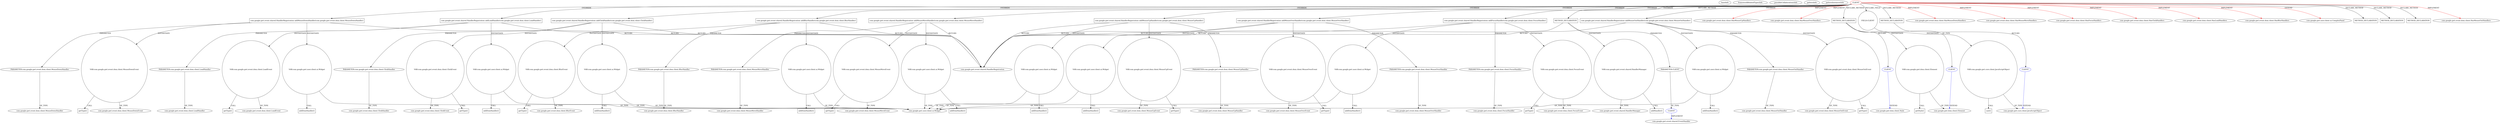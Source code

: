 digraph {
baseInfo[graphId=616,category="pattern",isAnonymous=false,possibleRelation=true]
frameworkRelatedTypesInfo[0="com.google.gwt.event.dom.client.HasBlurHandlers",1="com.google.gwt.event.dom.client.HasMouseUpHandlers",2="com.google.gwt.event.dom.client.HasMouseOverHandlers",3="com.google.gwt.user.client.ui.ComplexPanel",4="com.google.gwt.event.dom.client.HasLoadHandlers",5="com.google.gwt.event.dom.client.HasClickHandlers",6="com.google.gwt.event.dom.client.HasMouseOutHandlers",7="com.google.gwt.event.dom.client.HasMouseMoveHandlers",8="com.google.gwt.event.dom.client.HasFocusHandlers",9="com.google.gwt.event.dom.client.HasMouseDownHandlers"]
possibleCollaborationsInfo[0="616~PARAMETER_TYPE_DECLARATION-CLIENT_METHOD_DECLARATION-~com.google.gwt.event.dom.client.HasBlurHandlers com.google.gwt.event.dom.client.HasMouseUpHandlers com.google.gwt.event.dom.client.HasMouseOverHandlers com.google.gwt.user.client.ui.ComplexPanel com.google.gwt.event.dom.client.HasLoadHandlers com.google.gwt.event.dom.client.HasClickHandlers com.google.gwt.event.dom.client.HasMouseOutHandlers com.google.gwt.event.dom.client.HasMouseMoveHandlers com.google.gwt.event.dom.client.HasFocusHandlers com.google.gwt.event.dom.client.HasMouseDownHandlers ~com.google.gwt.event.shared.EventHandler ~false~false",1="616~RETURN_TYPE_DECLARATION-CLIENT_METHOD_DECLARATION-~com.google.gwt.event.dom.client.HasBlurHandlers com.google.gwt.event.dom.client.HasMouseUpHandlers com.google.gwt.event.dom.client.HasMouseOverHandlers com.google.gwt.user.client.ui.ComplexPanel com.google.gwt.event.dom.client.HasLoadHandlers com.google.gwt.event.dom.client.HasClickHandlers com.google.gwt.event.dom.client.HasMouseOutHandlers com.google.gwt.event.dom.client.HasMouseMoveHandlers com.google.gwt.event.dom.client.HasFocusHandlers com.google.gwt.event.dom.client.HasMouseDownHandlers ~com.google.gwt.dom.client.Style ~false~false",2="616~FIELD_TYPE_DECLARATION-~com.google.gwt.event.dom.client.HasBlurHandlers com.google.gwt.event.dom.client.HasMouseUpHandlers com.google.gwt.event.dom.client.HasMouseOverHandlers com.google.gwt.user.client.ui.ComplexPanel com.google.gwt.event.dom.client.HasLoadHandlers com.google.gwt.event.dom.client.HasClickHandlers com.google.gwt.event.dom.client.HasMouseOutHandlers com.google.gwt.event.dom.client.HasMouseMoveHandlers com.google.gwt.event.dom.client.HasFocusHandlers com.google.gwt.event.dom.client.HasMouseDownHandlers ~com.google.gwt.dom.client.Element ~false~false",3="616~RETURN_TYPE_DECLARATION-CLIENT_METHOD_DECLARATION-~com.google.gwt.event.dom.client.HasBlurHandlers com.google.gwt.event.dom.client.HasMouseUpHandlers com.google.gwt.event.dom.client.HasMouseOverHandlers com.google.gwt.user.client.ui.ComplexPanel com.google.gwt.event.dom.client.HasLoadHandlers com.google.gwt.event.dom.client.HasClickHandlers com.google.gwt.event.dom.client.HasMouseOutHandlers com.google.gwt.event.dom.client.HasMouseMoveHandlers com.google.gwt.event.dom.client.HasFocusHandlers com.google.gwt.event.dom.client.HasMouseDownHandlers ~com.google.gwt.core.client.JavaScriptObject ~false~false"]
patternInfo[frequency=3.0,patternRootClient=0]
patternInstancesInfo[0="mguiral-GwtSvgLib~/mguiral-GwtSvgLib/GwtSvgLib-master/src/gwt/html5/svg/client/user/ui/SVGSymbolWidget.java~SVGSymbolWidget~3998",1="mguiral-GwtSvgLib~/mguiral-GwtSvgLib/GwtSvgLib-master/src/gwt/html5/svg/client/user/ui/SVGGraphicalWidget.java~SVGGraphicalWidget~3974",2="mguiral-GwtSvgLib~/mguiral-GwtSvgLib/GwtSvgLib-master/src/gwt/html5/svg/client/user/ui/SVGSwitchWidget.java~SVGSwitchWidget~4001"]
47[label="com.google.gwt.event.dom.client.MouseDownHandler",vertexType="FRAMEWORK_INTERFACE_TYPE",isFrameworkType=false]
46[label="PARAMETER:com.google.gwt.event.dom.client.MouseDownHandler",vertexType="PARAMETER_DECLARATION",isFrameworkType=false]
44[label="com.google.gwt.event.shared.HandlerRegistration addMouseDownHandler(com.google.gwt.event.dom.client.MouseDownHandler)",vertexType="OVERRIDING_METHOD_DECLARATION",isFrameworkType=false,shape=box]
0[label="CLIENT",vertexType="ROOT_CLIENT_CLASS_DECLARATION",isFrameworkType=false,color=red]
6[label="com.google.gwt.event.dom.client.HasMouseUpHandlers",vertexType="FRAMEWORK_INTERFACE_TYPE",isFrameworkType=false]
7[label="com.google.gwt.event.dom.client.HasMouseOverHandlers",vertexType="FRAMEWORK_INTERFACE_TYPE",isFrameworkType=false]
11[label="FIELD:CLIENT",vertexType="FIELD_DECLARATION",isFrameworkType=false,shape=circle]
94[label="com.google.gwt.event.shared.HandlerRegistration addLoadHandler(com.google.gwt.event.dom.client.LoadHandler)",vertexType="OVERRIDING_METHOD_DECLARATION",isFrameworkType=false,shape=box]
34[label="com.google.gwt.event.shared.HandlerRegistration addClickHandler(com.google.gwt.event.dom.client.ClickHandler)",vertexType="OVERRIDING_METHOD_DECLARATION",isFrameworkType=false,shape=box]
41[label="VAR:com.google.gwt.event.dom.client.ClickEvent",vertexType="VARIABLE_EXPRESION",isFrameworkType=false,shape=circle]
43[label="com.google.gwt.event.dom.client.ClickEvent",vertexType="FRAMEWORK_CLASS_TYPE",isFrameworkType=false]
42[label="getType()",vertexType="INSIDE_CALL",isFrameworkType=false,shape=box]
36[label="PARAMETER:com.google.gwt.event.dom.client.ClickHandler",vertexType="PARAMETER_DECLARATION",isFrameworkType=false]
37[label="com.google.gwt.event.dom.client.ClickHandler",vertexType="FRAMEWORK_INTERFACE_TYPE",isFrameworkType=false]
5[label="com.google.gwt.event.dom.client.HasMouseDownHandlers",vertexType="FRAMEWORK_INTERFACE_TYPE",isFrameworkType=false]
8[label="com.google.gwt.event.dom.client.HasMouseMoveHandlers",vertexType="FRAMEWORK_INTERFACE_TYPE",isFrameworkType=false]
2[label="com.google.gwt.event.dom.client.HasFocusHandlers",vertexType="FRAMEWORK_INTERFACE_TYPE",isFrameworkType=false]
4[label="com.google.gwt.event.dom.client.HasClickHandlers",vertexType="FRAMEWORK_INTERFACE_TYPE",isFrameworkType=false]
10[label="com.google.gwt.event.dom.client.HasLoadHandlers",vertexType="FRAMEWORK_INTERFACE_TYPE",isFrameworkType=false]
3[label="com.google.gwt.event.dom.client.HasBlurHandlers",vertexType="FRAMEWORK_INTERFACE_TYPE",isFrameworkType=false]
98[label="VAR:com.google.gwt.user.client.ui.Widget",vertexType="VARIABLE_EXPRESION",isFrameworkType=false,shape=circle]
99[label="addDomHandler()",vertexType="INSIDE_CALL",isFrameworkType=false,shape=box]
24[label="com.google.gwt.event.shared.HandlerRegistration addBlurHandler(com.google.gwt.event.dom.client.BlurHandler)",vertexType="OVERRIDING_METHOD_DECLARATION",isFrameworkType=false,shape=box]
48[label="VAR:com.google.gwt.user.client.ui.Widget",vertexType="VARIABLE_EXPRESION",isFrameworkType=false,shape=circle]
49[label="addDomHandler()",vertexType="INSIDE_CALL",isFrameworkType=false,shape=box]
38[label="VAR:com.google.gwt.user.client.ui.Widget",vertexType="VARIABLE_EXPRESION",isFrameworkType=false,shape=circle]
39[label="addDomHandler()",vertexType="INSIDE_CALL",isFrameworkType=false,shape=box]
28[label="VAR:com.google.gwt.user.client.ui.Widget",vertexType="VARIABLE_EXPRESION",isFrameworkType=false,shape=circle]
29[label="addDomHandler()",vertexType="INSIDE_CALL",isFrameworkType=false,shape=box]
74[label="com.google.gwt.event.shared.HandlerRegistration addMouseMoveHandler(com.google.gwt.event.dom.client.MouseMoveHandler)",vertexType="OVERRIDING_METHOD_DECLARATION",isFrameworkType=false,shape=box]
76[label="PARAMETER:com.google.gwt.event.dom.client.MouseMoveHandler",vertexType="PARAMETER_DECLARATION",isFrameworkType=false]
77[label="com.google.gwt.event.dom.client.MouseMoveHandler",vertexType="FRAMEWORK_INTERFACE_TYPE",isFrameworkType=false]
78[label="VAR:com.google.gwt.user.client.ui.Widget",vertexType="VARIABLE_EXPRESION",isFrameworkType=false,shape=circle]
79[label="addDomHandler()",vertexType="INSIDE_CALL",isFrameworkType=false,shape=box]
54[label="com.google.gwt.event.shared.HandlerRegistration addMouseUpHandler(com.google.gwt.event.dom.client.MouseUpHandler)",vertexType="OVERRIDING_METHOD_DECLARATION",isFrameworkType=false,shape=box]
56[label="PARAMETER:com.google.gwt.event.dom.client.MouseUpHandler",vertexType="PARAMETER_DECLARATION",isFrameworkType=false]
57[label="com.google.gwt.event.dom.client.MouseUpHandler",vertexType="FRAMEWORK_INTERFACE_TYPE",isFrameworkType=false]
58[label="VAR:com.google.gwt.user.client.ui.Widget",vertexType="VARIABLE_EXPRESION",isFrameworkType=false,shape=circle]
59[label="addDomHandler()",vertexType="INSIDE_CALL",isFrameworkType=false,shape=box]
61[label="VAR:com.google.gwt.event.dom.client.MouseUpEvent",vertexType="VARIABLE_EXPRESION",isFrameworkType=false,shape=circle]
63[label="com.google.gwt.event.dom.client.MouseUpEvent",vertexType="FRAMEWORK_CLASS_TYPE",isFrameworkType=false]
62[label="getType()",vertexType="INSIDE_CALL",isFrameworkType=false,shape=box]
1[label="com.google.gwt.user.client.ui.ComplexPanel",vertexType="FRAMEWORK_CLASS_TYPE",isFrameworkType=false]
111[label="METHOD_DECLARATION",vertexType="CLIENT_METHOD_DECLARATION",isFrameworkType=false,shape=box]
117[label="VAR:com.google.gwt.dom.client.Element",vertexType="VARIABLE_EXPRESION",isFrameworkType=false,shape=circle]
114[label="VAR:com.google.gwt.core.client.JavaScriptObject",vertexType="VARIABLE_EXPRESION",isFrameworkType=false,shape=circle]
128[label="METHOD_DECLARATION",vertexType="CLIENT_METHOD_DECLARATION",isFrameworkType=false,shape=box]
133[label="VAR:com.google.gwt.event.shared.HandlerManager",vertexType="VARIABLE_EXPRESION",isFrameworkType=false,shape=circle]
134[label="addHandler()",vertexType="INSIDE_CALL",isFrameworkType=false,shape=box]
135[label="com.google.gwt.event.shared.HandlerManager",vertexType="FRAMEWORK_CLASS_TYPE",isFrameworkType=false]
130[label="PARAMETER:CLIENT",vertexType="PARAMETER_DECLARATION",isFrameworkType=false]
105[label="METHOD_DECLARATION",vertexType="CLIENT_METHOD_DECLARATION",isFrameworkType=false,shape=box]
120[label="METHOD_DECLARATION",vertexType="CLIENT_METHOD_DECLARATION",isFrameworkType=false,shape=box]
123[label="METHOD_DECLARATION",vertexType="CLIENT_METHOD_DECLARATION",isFrameworkType=false,shape=box]
109[label="METHOD_DECLARATION",vertexType="CLIENT_METHOD_DECLARATION",isFrameworkType=false,shape=box]
9[label="com.google.gwt.event.dom.client.HasMouseOutHandlers",vertexType="FRAMEWORK_INTERFACE_TYPE",isFrameworkType=false]
64[label="com.google.gwt.event.shared.HandlerRegistration addMouseOverHandler(com.google.gwt.event.dom.client.MouseOverHandler)",vertexType="OVERRIDING_METHOD_DECLARATION",isFrameworkType=false,shape=box]
68[label="VAR:com.google.gwt.user.client.ui.Widget",vertexType="VARIABLE_EXPRESION",isFrameworkType=false,shape=circle]
69[label="addDomHandler()",vertexType="INSIDE_CALL",isFrameworkType=false,shape=box]
71[label="VAR:com.google.gwt.event.dom.client.MouseOverEvent",vertexType="VARIABLE_EXPRESION",isFrameworkType=false,shape=circle]
72[label="getType()",vertexType="INSIDE_CALL",isFrameworkType=false,shape=box]
73[label="com.google.gwt.event.dom.client.MouseOverEvent",vertexType="FRAMEWORK_CLASS_TYPE",isFrameworkType=false]
31[label="VAR:com.google.gwt.event.dom.client.BlurEvent",vertexType="VARIABLE_EXPRESION",isFrameworkType=false,shape=circle]
32[label="getType()",vertexType="INSIDE_CALL",isFrameworkType=false,shape=box]
33[label="com.google.gwt.event.dom.client.BlurEvent",vertexType="FRAMEWORK_CLASS_TYPE",isFrameworkType=false]
101[label="VAR:com.google.gwt.event.dom.client.LoadEvent",vertexType="VARIABLE_EXPRESION",isFrameworkType=false,shape=circle]
102[label="getType()",vertexType="INSIDE_CALL",isFrameworkType=false,shape=box]
96[label="PARAMETER:com.google.gwt.event.dom.client.LoadHandler",vertexType="PARAMETER_DECLARATION",isFrameworkType=false]
97[label="com.google.gwt.event.dom.client.LoadHandler",vertexType="FRAMEWORK_INTERFACE_TYPE",isFrameworkType=false]
66[label="PARAMETER:com.google.gwt.event.dom.client.MouseOverHandler",vertexType="PARAMETER_DECLARATION",isFrameworkType=false]
67[label="com.google.gwt.event.dom.client.MouseOverHandler",vertexType="FRAMEWORK_INTERFACE_TYPE",isFrameworkType=false]
26[label="PARAMETER:com.google.gwt.event.dom.client.BlurHandler",vertexType="PARAMETER_DECLARATION",isFrameworkType=false]
27[label="com.google.gwt.event.dom.client.BlurHandler",vertexType="FRAMEWORK_INTERFACE_TYPE",isFrameworkType=false]
15[label="com.google.gwt.event.shared.HandlerRegistration",vertexType="FRAMEWORK_INTERFACE_TYPE",isFrameworkType=false]
103[label="com.google.gwt.event.dom.client.LoadEvent",vertexType="FRAMEWORK_CLASS_TYPE",isFrameworkType=false]
81[label="VAR:com.google.gwt.event.dom.client.MouseMoveEvent",vertexType="VARIABLE_EXPRESION",isFrameworkType=false,shape=circle]
82[label="getType()",vertexType="INSIDE_CALL",isFrameworkType=false,shape=box]
118[label="getStyle()",vertexType="INSIDE_CALL",isFrameworkType=false,shape=box]
83[label="com.google.gwt.event.dom.client.MouseMoveEvent",vertexType="FRAMEWORK_CLASS_TYPE",isFrameworkType=false]
14[label="com.google.gwt.event.shared.HandlerRegistration addFocusHandler(com.google.gwt.event.dom.client.FocusHandler)",vertexType="OVERRIDING_METHOD_DECLARATION",isFrameworkType=false,shape=box]
18[label="VAR:com.google.gwt.user.client.ui.Widget",vertexType="VARIABLE_EXPRESION",isFrameworkType=false,shape=circle]
16[label="PARAMETER:com.google.gwt.event.dom.client.FocusHandler",vertexType="PARAMETER_DECLARATION",isFrameworkType=false]
19[label="addDomHandler()",vertexType="INSIDE_CALL",isFrameworkType=false,shape=box]
17[label="com.google.gwt.event.dom.client.FocusHandler",vertexType="FRAMEWORK_INTERFACE_TYPE",isFrameworkType=false]
107[label="com.google.gwt.core.client.JavaScriptObject",vertexType="FRAMEWORK_CLASS_TYPE",isFrameworkType=false]
115[label="cast()",vertexType="INSIDE_CALL",isFrameworkType=false,shape=box]
21[label="VAR:com.google.gwt.event.dom.client.FocusEvent",vertexType="VARIABLE_EXPRESION",isFrameworkType=false,shape=circle]
22[label="getType()",vertexType="INSIDE_CALL",isFrameworkType=false,shape=box]
23[label="com.google.gwt.event.dom.client.FocusEvent",vertexType="FRAMEWORK_CLASS_TYPE",isFrameworkType=false]
20[label="com.google.gwt.user.client.ui.Widget",vertexType="FRAMEWORK_CLASS_TYPE",isFrameworkType=false]
88[label="VAR:com.google.gwt.user.client.ui.Widget",vertexType="VARIABLE_EXPRESION",isFrameworkType=false,shape=circle]
89[label="addDomHandler()",vertexType="INSIDE_CALL",isFrameworkType=false,shape=box]
51[label="VAR:com.google.gwt.event.dom.client.MouseDownEvent",vertexType="VARIABLE_EXPRESION",isFrameworkType=false,shape=circle]
53[label="com.google.gwt.event.dom.client.MouseDownEvent",vertexType="FRAMEWORK_CLASS_TYPE",isFrameworkType=false]
52[label="getType()",vertexType="INSIDE_CALL",isFrameworkType=false,shape=box]
84[label="com.google.gwt.event.shared.HandlerRegistration addMouseOutHandler(com.google.gwt.event.dom.client.MouseOutHandler)",vertexType="OVERRIDING_METHOD_DECLARATION",isFrameworkType=false,shape=box]
91[label="VAR:com.google.gwt.event.dom.client.MouseOutEvent",vertexType="VARIABLE_EXPRESION",isFrameworkType=false,shape=circle]
93[label="com.google.gwt.event.dom.client.MouseOutEvent",vertexType="FRAMEWORK_CLASS_TYPE",isFrameworkType=false]
92[label="getType()",vertexType="INSIDE_CALL",isFrameworkType=false,shape=box]
86[label="PARAMETER:com.google.gwt.event.dom.client.MouseOutHandler",vertexType="PARAMETER_DECLARATION",isFrameworkType=false]
87[label="com.google.gwt.event.dom.client.MouseOutHandler",vertexType="FRAMEWORK_INTERFACE_TYPE",isFrameworkType=false]
13[label="com.google.gwt.dom.client.Element",vertexType="FRAMEWORK_CLASS_TYPE",isFrameworkType=false]
131[label="CLIENT",vertexType="REFERENCE_CLIENT_CLASS_DECLARATION",isFrameworkType=false,color=blue]
132[label="com.google.gwt.event.shared.EventHandler",vertexType="FRAMEWORK_INTERFACE_TYPE",isFrameworkType=false]
112[label="CLIENT",vertexType="REFERENCE_CLIENT_CLASS_DECLARATION",isFrameworkType=false,color=blue]
113[label="com.google.gwt.dom.client.Style",vertexType="FRAMEWORK_CLASS_TYPE",isFrameworkType=false]
12[label="CLIENT",vertexType="REFERENCE_CLIENT_CLASS_DECLARATION",isFrameworkType=false,color=blue]
124[label="CLIENT",vertexType="REFERENCE_CLIENT_CLASS_DECLARATION",isFrameworkType=false,color=blue]
94->96[label="PARAMETER"]
38->39[label="CALL"]
101->103[label="OF_TYPE"]
0->3[label="IMPLEMENT",color=red]
28->29[label="CALL"]
74->78[label="INSTANTIATE"]
98->99[label="CALL"]
0->6[label="IMPLEMENT",color=red]
0->111[label="DECLARE_METHOD"]
0->120[label="DECLARE_METHOD"]
34->36[label="PARAMETER"]
18->20[label="OF_TYPE"]
0->7[label="IMPLEMENT",color=red]
64->68[label="INSTANTIATE"]
128->133[label="INSTANTIATE"]
114->107[label="OF_TYPE"]
68->20[label="OF_TYPE"]
46->47[label="OF_TYPE"]
54->61[label="INSTANTIATE"]
51->52[label="CALL"]
101->102[label="CALL"]
0->1[label="EXTEND",color=red]
0->84[label="OVERRIDE"]
124->107[label="EXTEND",color=blue]
24->28[label="INSTANTIATE"]
84->86[label="PARAMETER"]
24->26[label="PARAMETER"]
91->93[label="OF_TYPE"]
0->14[label="OVERRIDE"]
112->113[label="EXTEND",color=blue]
14->16[label="PARAMETER"]
84->15[label="RETURN"]
86->87[label="OF_TYPE"]
84->88[label="INSTANTIATE"]
128->130[label="PARAMETER"]
71->72[label="CALL"]
0->105[label="DECLARE_METHOD"]
31->33[label="OF_TYPE"]
41->42[label="CALL"]
117->118[label="CALL"]
54->56[label="PARAMETER"]
0->24[label="OVERRIDE"]
0->44[label="OVERRIDE"]
66->67[label="OF_TYPE"]
44->51[label="INSTANTIATE"]
81->82[label="CALL"]
131->132[label="IMPLEMENT",color=blue]
0->128[label="DECLARE_METHOD"]
11->12[label="OF_TYPE"]
76->77[label="OF_TYPE"]
64->71[label="INSTANTIATE"]
54->15[label="RETURN"]
18->19[label="CALL"]
130->131[label="OF_TYPE"]
0->11[label="DECLARE_FIELD"]
111->117[label="INSTANTIATE"]
31->32[label="CALL"]
74->81[label="INSTANTIATE"]
88->20[label="OF_TYPE"]
34->15[label="RETURN"]
12->13[label="EXTEND",color=blue]
98->20[label="OF_TYPE"]
14->21[label="INSTANTIATE"]
111->112[label="RETURN"]
114->115[label="CALL"]
0->10[label="IMPLEMENT",color=red]
44->46[label="PARAMETER"]
34->38[label="INSTANTIATE"]
78->79[label="CALL"]
133->135[label="OF_TYPE"]
61->62[label="CALL"]
34->41[label="INSTANTIATE"]
14->18[label="INSTANTIATE"]
0->4[label="IMPLEMENT",color=red]
64->66[label="PARAMETER"]
61->63[label="OF_TYPE"]
128->15[label="RETURN"]
24->31[label="INSTANTIATE"]
48->49[label="CALL"]
0->64[label="OVERRIDE"]
0->34[label="OVERRIDE"]
94->98[label="INSTANTIATE"]
64->15[label="RETURN"]
41->43[label="OF_TYPE"]
0->9[label="IMPLEMENT",color=red]
58->20[label="OF_TYPE"]
44->48[label="INSTANTIATE"]
0->8[label="IMPLEMENT",color=red]
21->22[label="CALL"]
0->54[label="OVERRIDE"]
78->20[label="OF_TYPE"]
68->69[label="CALL"]
117->13[label="OF_TYPE"]
0->94[label="OVERRIDE"]
94->101[label="INSTANTIATE"]
71->73[label="OF_TYPE"]
51->53[label="OF_TYPE"]
94->15[label="RETURN"]
81->83[label="OF_TYPE"]
74->15[label="RETURN"]
54->58[label="INSTANTIATE"]
0->74[label="OVERRIDE"]
0->123[label="DECLARE_METHOD"]
58->59[label="CALL"]
0->2[label="IMPLEMENT",color=red]
0->5[label="IMPLEMENT",color=red]
28->20[label="OF_TYPE"]
48->20[label="OF_TYPE"]
133->134[label="CALL"]
36->37[label="OF_TYPE"]
26->27[label="OF_TYPE"]
24->15[label="RETURN"]
111->114[label="INSTANTIATE"]
14->15[label="RETURN"]
21->23[label="OF_TYPE"]
0->109[label="DECLARE_METHOD"]
96->97[label="OF_TYPE"]
91->92[label="CALL"]
44->15[label="RETURN"]
38->20[label="OF_TYPE"]
74->76[label="PARAMETER"]
16->17[label="OF_TYPE"]
56->57[label="OF_TYPE"]
123->124[label="RETURN"]
88->89[label="CALL"]
84->91[label="INSTANTIATE"]
}
